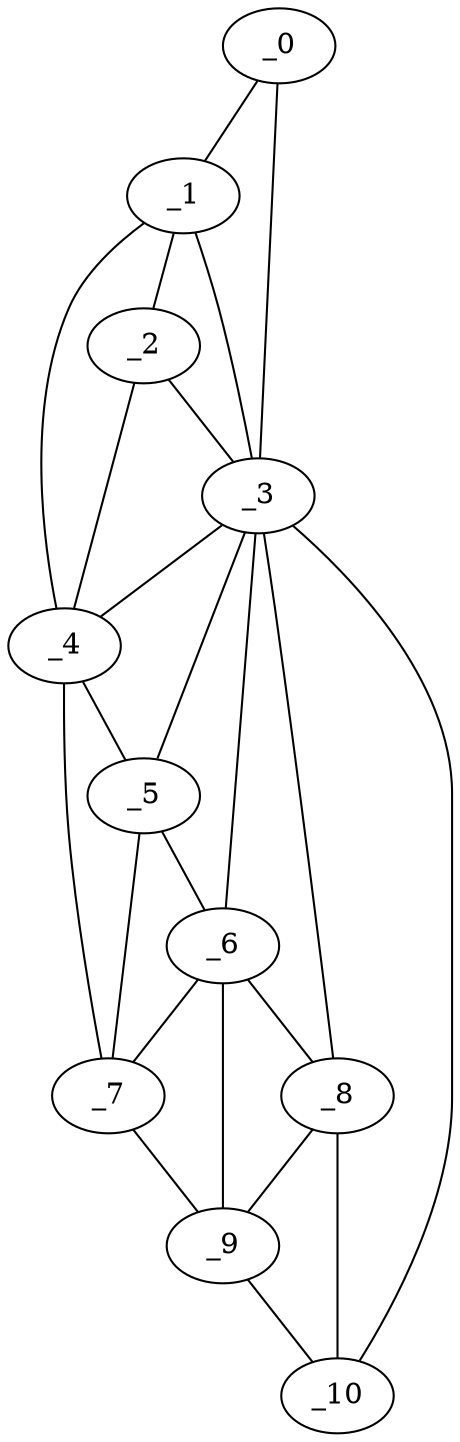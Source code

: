 graph "obj53__45.gxl" {
	_0	 [x=7,
		y=42];
	_1	 [x=23,
		y=37];
	_0 -- _1	 [valence=1];
	_3	 [x=37,
		y=54];
	_0 -- _3	 [valence=1];
	_2	 [x=36,
		y=36];
	_1 -- _2	 [valence=2];
	_1 -- _3	 [valence=1];
	_4	 [x=67,
		y=28];
	_1 -- _4	 [valence=1];
	_2 -- _3	 [valence=2];
	_2 -- _4	 [valence=1];
	_3 -- _4	 [valence=2];
	_5	 [x=78,
		y=35];
	_3 -- _5	 [valence=2];
	_6	 [x=106,
		y=61];
	_3 -- _6	 [valence=2];
	_8	 [x=109,
		y=71];
	_3 -- _8	 [valence=2];
	_10	 [x=124,
		y=79];
	_3 -- _10	 [valence=1];
	_4 -- _5	 [valence=2];
	_7	 [x=108,
		y=46];
	_4 -- _7	 [valence=1];
	_5 -- _6	 [valence=2];
	_5 -- _7	 [valence=2];
	_6 -- _7	 [valence=2];
	_6 -- _8	 [valence=2];
	_9	 [x=118,
		y=66];
	_6 -- _9	 [valence=1];
	_7 -- _9	 [valence=1];
	_8 -- _9	 [valence=2];
	_8 -- _10	 [valence=2];
	_9 -- _10	 [valence=1];
}

